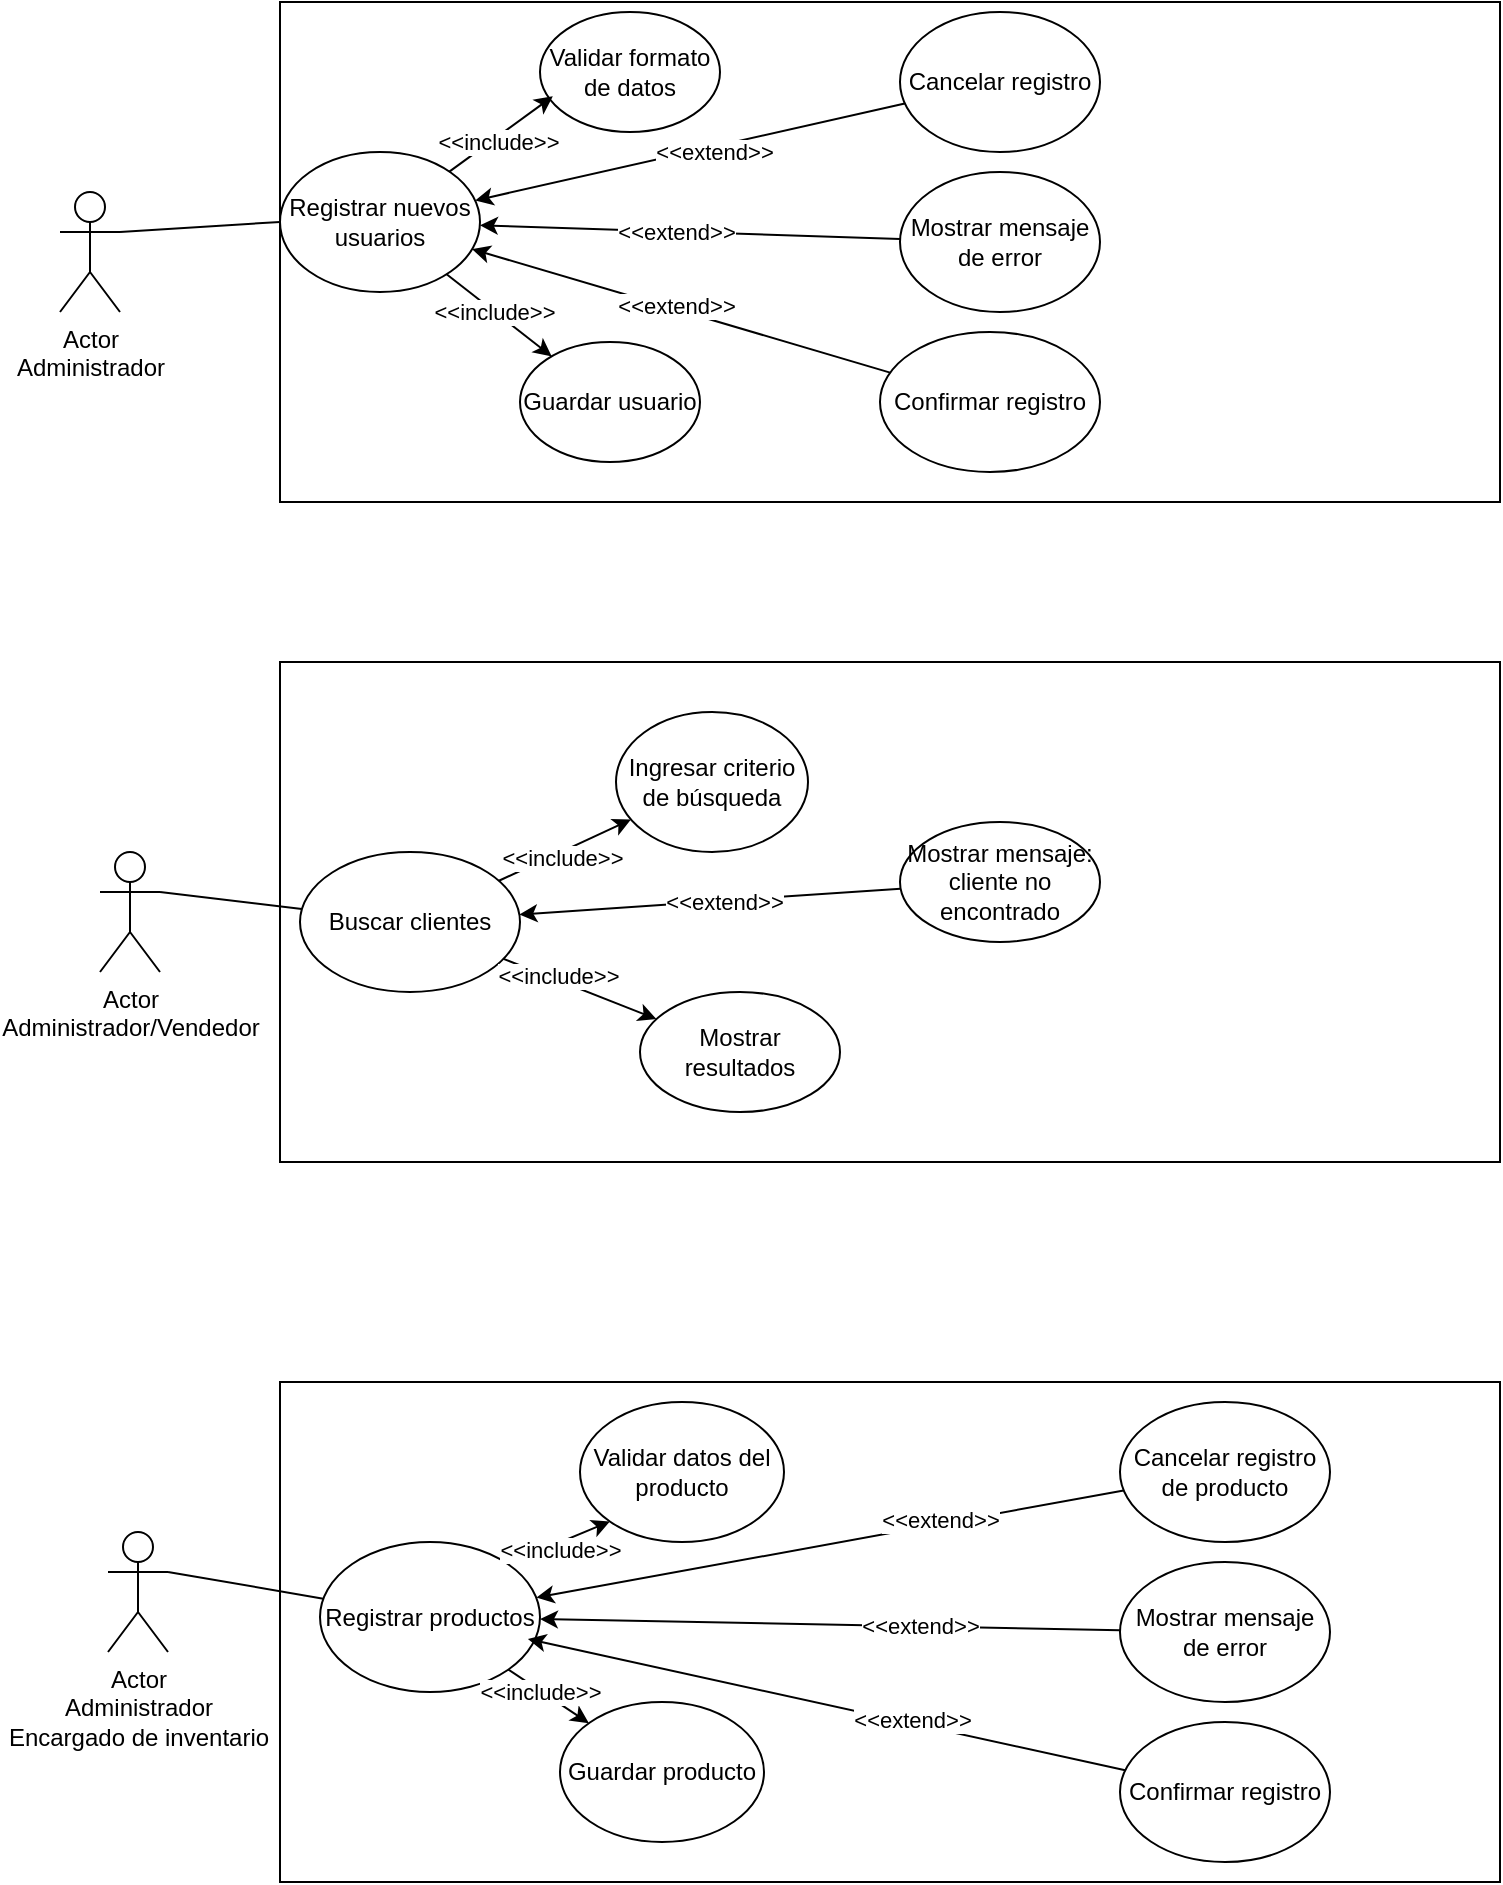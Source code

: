 <mxfile version="27.2.0">
  <diagram name="Página-1" id="ISo2dXDHXBwvpBjVuRaB">
    <mxGraphModel dx="1389" dy="712" grid="1" gridSize="10" guides="1" tooltips="1" connect="1" arrows="1" fold="1" page="1" pageScale="1" pageWidth="827" pageHeight="1169" math="0" shadow="0">
      <root>
        <mxCell id="0" />
        <mxCell id="1" parent="0" />
        <mxCell id="gBDfN3sFQfZ7zQL6gGXk-1" value="Actor&lt;div&gt;Administrador&lt;/div&gt;" style="shape=umlActor;verticalLabelPosition=bottom;verticalAlign=top;html=1;outlineConnect=0;" vertex="1" parent="1">
          <mxGeometry x="40" y="145" width="30" height="60" as="geometry" />
        </mxCell>
        <mxCell id="gBDfN3sFQfZ7zQL6gGXk-4" value="" style="rounded=0;whiteSpace=wrap;html=1;" vertex="1" parent="1">
          <mxGeometry x="150" y="50" width="610" height="250" as="geometry" />
        </mxCell>
        <mxCell id="gBDfN3sFQfZ7zQL6gGXk-7" value="" style="endArrow=none;html=1;rounded=0;exitX=1;exitY=0.333;exitDx=0;exitDy=0;exitPerimeter=0;entryX=0;entryY=0.5;entryDx=0;entryDy=0;" edge="1" parent="1" source="gBDfN3sFQfZ7zQL6gGXk-1" target="gBDfN3sFQfZ7zQL6gGXk-8">
          <mxGeometry width="50" height="50" relative="1" as="geometry">
            <mxPoint x="80" y="205" as="sourcePoint" />
            <mxPoint x="130" y="155" as="targetPoint" />
            <Array as="points" />
          </mxGeometry>
        </mxCell>
        <mxCell id="gBDfN3sFQfZ7zQL6gGXk-8" value="Registrar nuevos usuarios" style="ellipse;whiteSpace=wrap;html=1;" vertex="1" parent="1">
          <mxGeometry x="150" y="125" width="100" height="70" as="geometry" />
        </mxCell>
        <mxCell id="gBDfN3sFQfZ7zQL6gGXk-11" value="Guardar usuario" style="ellipse;whiteSpace=wrap;html=1;shadow=0;" vertex="1" parent="1">
          <mxGeometry x="270" y="220" width="90" height="60" as="geometry" />
        </mxCell>
        <mxCell id="gBDfN3sFQfZ7zQL6gGXk-12" value="Validar formato de datos" style="ellipse;whiteSpace=wrap;html=1;" vertex="1" parent="1">
          <mxGeometry x="280" y="55" width="90" height="60" as="geometry" />
        </mxCell>
        <mxCell id="gBDfN3sFQfZ7zQL6gGXk-13" value="" style="endArrow=classic;html=1;rounded=0;entryX=0.071;entryY=0.703;entryDx=0;entryDy=0;entryPerimeter=0;" edge="1" parent="1" source="gBDfN3sFQfZ7zQL6gGXk-8" target="gBDfN3sFQfZ7zQL6gGXk-12">
          <mxGeometry width="50" height="50" relative="1" as="geometry">
            <mxPoint x="250" y="155" as="sourcePoint" />
            <mxPoint x="300" y="105" as="targetPoint" />
            <Array as="points" />
          </mxGeometry>
        </mxCell>
        <mxCell id="gBDfN3sFQfZ7zQL6gGXk-14" value="&amp;lt;&amp;lt;include&amp;gt;&amp;gt;" style="edgeLabel;html=1;align=center;verticalAlign=middle;resizable=0;points=[];" vertex="1" connectable="0" parent="gBDfN3sFQfZ7zQL6gGXk-13">
          <mxGeometry x="-0.104" y="-2" relative="1" as="geometry">
            <mxPoint as="offset" />
          </mxGeometry>
        </mxCell>
        <mxCell id="gBDfN3sFQfZ7zQL6gGXk-15" value="" style="endArrow=classic;html=1;rounded=0;" edge="1" parent="1" source="gBDfN3sFQfZ7zQL6gGXk-8" target="gBDfN3sFQfZ7zQL6gGXk-11">
          <mxGeometry width="50" height="50" relative="1" as="geometry">
            <mxPoint x="230" y="215" as="sourcePoint" />
            <mxPoint x="280" y="165" as="targetPoint" />
            <Array as="points" />
          </mxGeometry>
        </mxCell>
        <mxCell id="gBDfN3sFQfZ7zQL6gGXk-16" value="&amp;lt;&amp;lt;include&amp;gt;&amp;gt;" style="edgeLabel;html=1;align=center;verticalAlign=middle;resizable=0;points=[];" vertex="1" connectable="0" parent="gBDfN3sFQfZ7zQL6gGXk-15">
          <mxGeometry x="-0.108" relative="1" as="geometry">
            <mxPoint as="offset" />
          </mxGeometry>
        </mxCell>
        <mxCell id="gBDfN3sFQfZ7zQL6gGXk-17" value="Cancelar registro" style="ellipse;whiteSpace=wrap;html=1;" vertex="1" parent="1">
          <mxGeometry x="460" y="55" width="100" height="70" as="geometry" />
        </mxCell>
        <mxCell id="gBDfN3sFQfZ7zQL6gGXk-18" value="Confirmar registro" style="ellipse;whiteSpace=wrap;html=1;" vertex="1" parent="1">
          <mxGeometry x="450" y="215" width="110" height="70" as="geometry" />
        </mxCell>
        <mxCell id="gBDfN3sFQfZ7zQL6gGXk-19" value="Mostrar mensaje de error" style="ellipse;whiteSpace=wrap;html=1;" vertex="1" parent="1">
          <mxGeometry x="460" y="135" width="100" height="70" as="geometry" />
        </mxCell>
        <mxCell id="gBDfN3sFQfZ7zQL6gGXk-20" value="" style="endArrow=classic;html=1;rounded=0;" edge="1" parent="1" source="gBDfN3sFQfZ7zQL6gGXk-18" target="gBDfN3sFQfZ7zQL6gGXk-8">
          <mxGeometry width="50" height="50" relative="1" as="geometry">
            <mxPoint x="390" y="205" as="sourcePoint" />
            <mxPoint x="440" y="155" as="targetPoint" />
          </mxGeometry>
        </mxCell>
        <mxCell id="gBDfN3sFQfZ7zQL6gGXk-21" value="&amp;lt;&amp;lt;extend&amp;gt;&amp;gt;" style="edgeLabel;html=1;align=center;verticalAlign=middle;resizable=0;points=[];" vertex="1" connectable="0" parent="gBDfN3sFQfZ7zQL6gGXk-20">
          <mxGeometry x="0.039" y="-2" relative="1" as="geometry">
            <mxPoint as="offset" />
          </mxGeometry>
        </mxCell>
        <mxCell id="gBDfN3sFQfZ7zQL6gGXk-22" value="" style="endArrow=classic;html=1;rounded=0;" edge="1" parent="1" source="gBDfN3sFQfZ7zQL6gGXk-19" target="gBDfN3sFQfZ7zQL6gGXk-8">
          <mxGeometry width="50" height="50" relative="1" as="geometry">
            <mxPoint x="390" y="205" as="sourcePoint" />
            <mxPoint x="440" y="155" as="targetPoint" />
          </mxGeometry>
        </mxCell>
        <mxCell id="gBDfN3sFQfZ7zQL6gGXk-23" value="&amp;lt;&amp;lt;extend&amp;gt;&amp;gt;" style="edgeLabel;html=1;align=center;verticalAlign=middle;resizable=0;points=[];" vertex="1" connectable="0" parent="gBDfN3sFQfZ7zQL6gGXk-22">
          <mxGeometry x="0.067" relative="1" as="geometry">
            <mxPoint as="offset" />
          </mxGeometry>
        </mxCell>
        <mxCell id="gBDfN3sFQfZ7zQL6gGXk-24" value="" style="endArrow=classic;html=1;rounded=0;" edge="1" parent="1" source="gBDfN3sFQfZ7zQL6gGXk-17" target="gBDfN3sFQfZ7zQL6gGXk-8">
          <mxGeometry width="50" height="50" relative="1" as="geometry">
            <mxPoint x="390" y="205" as="sourcePoint" />
            <mxPoint x="440" y="155" as="targetPoint" />
          </mxGeometry>
        </mxCell>
        <mxCell id="gBDfN3sFQfZ7zQL6gGXk-25" value="&amp;lt;&amp;lt;extend&amp;gt;&amp;gt;" style="edgeLabel;html=1;align=center;verticalAlign=middle;resizable=0;points=[];" vertex="1" connectable="0" parent="gBDfN3sFQfZ7zQL6gGXk-24">
          <mxGeometry x="-0.107" y="2" relative="1" as="geometry">
            <mxPoint as="offset" />
          </mxGeometry>
        </mxCell>
        <mxCell id="gBDfN3sFQfZ7zQL6gGXk-26" value="Actor&lt;div&gt;&lt;div&gt;Administrador/Vendedor&lt;/div&gt;&lt;/div&gt;&lt;div&gt;&lt;br&gt;&lt;/div&gt;" style="shape=umlActor;verticalLabelPosition=bottom;verticalAlign=top;html=1;outlineConnect=0;" vertex="1" parent="1">
          <mxGeometry x="60" y="475" width="30" height="60" as="geometry" />
        </mxCell>
        <mxCell id="gBDfN3sFQfZ7zQL6gGXk-27" value="" style="rounded=0;whiteSpace=wrap;html=1;" vertex="1" parent="1">
          <mxGeometry x="150" y="380" width="610" height="250" as="geometry" />
        </mxCell>
        <mxCell id="gBDfN3sFQfZ7zQL6gGXk-28" value="" style="endArrow=none;html=1;rounded=0;exitX=1;exitY=0.333;exitDx=0;exitDy=0;exitPerimeter=0;" edge="1" parent="1" source="gBDfN3sFQfZ7zQL6gGXk-26" target="gBDfN3sFQfZ7zQL6gGXk-48">
          <mxGeometry width="50" height="50" relative="1" as="geometry">
            <mxPoint x="80" y="545" as="sourcePoint" />
            <mxPoint x="150" y="500" as="targetPoint" />
            <Array as="points" />
          </mxGeometry>
        </mxCell>
        <mxCell id="gBDfN3sFQfZ7zQL6gGXk-48" value="Buscar clientes" style="ellipse;whiteSpace=wrap;html=1;" vertex="1" parent="1">
          <mxGeometry x="160" y="475" width="110" height="70" as="geometry" />
        </mxCell>
        <mxCell id="gBDfN3sFQfZ7zQL6gGXk-49" value="Ingresar criterio de búsqueda" style="ellipse;whiteSpace=wrap;html=1;" vertex="1" parent="1">
          <mxGeometry x="318" y="405" width="96" height="70" as="geometry" />
        </mxCell>
        <mxCell id="gBDfN3sFQfZ7zQL6gGXk-50" value="Mostrar resultados" style="ellipse;whiteSpace=wrap;html=1;" vertex="1" parent="1">
          <mxGeometry x="330" y="545" width="100" height="60" as="geometry" />
        </mxCell>
        <mxCell id="gBDfN3sFQfZ7zQL6gGXk-52" value="" style="endArrow=classic;html=1;rounded=0;" edge="1" parent="1" source="gBDfN3sFQfZ7zQL6gGXk-48" target="gBDfN3sFQfZ7zQL6gGXk-50">
          <mxGeometry width="50" height="50" relative="1" as="geometry">
            <mxPoint x="280" y="540" as="sourcePoint" />
            <mxPoint x="330" y="490" as="targetPoint" />
          </mxGeometry>
        </mxCell>
        <mxCell id="gBDfN3sFQfZ7zQL6gGXk-55" value="&amp;lt;&amp;lt;include&amp;gt;&amp;gt;" style="edgeLabel;html=1;align=center;verticalAlign=middle;resizable=0;points=[];" vertex="1" connectable="0" parent="gBDfN3sFQfZ7zQL6gGXk-52">
          <mxGeometry x="-0.316" y="2" relative="1" as="geometry">
            <mxPoint as="offset" />
          </mxGeometry>
        </mxCell>
        <mxCell id="gBDfN3sFQfZ7zQL6gGXk-53" value="" style="endArrow=classic;html=1;rounded=0;" edge="1" parent="1" source="gBDfN3sFQfZ7zQL6gGXk-48" target="gBDfN3sFQfZ7zQL6gGXk-49">
          <mxGeometry width="50" height="50" relative="1" as="geometry">
            <mxPoint x="280" y="540" as="sourcePoint" />
            <mxPoint x="330" y="490" as="targetPoint" />
          </mxGeometry>
        </mxCell>
        <mxCell id="gBDfN3sFQfZ7zQL6gGXk-54" value="&amp;lt;&amp;lt;include&amp;gt;&amp;gt;" style="edgeLabel;html=1;align=center;verticalAlign=middle;resizable=0;points=[];" vertex="1" connectable="0" parent="gBDfN3sFQfZ7zQL6gGXk-53">
          <mxGeometry x="-0.09" y="-3" relative="1" as="geometry">
            <mxPoint as="offset" />
          </mxGeometry>
        </mxCell>
        <mxCell id="gBDfN3sFQfZ7zQL6gGXk-56" value="Mostrar mensaje: cliente no encontrado" style="ellipse;whiteSpace=wrap;html=1;" vertex="1" parent="1">
          <mxGeometry x="460" y="460" width="100" height="60" as="geometry" />
        </mxCell>
        <mxCell id="gBDfN3sFQfZ7zQL6gGXk-57" value="" style="endArrow=classic;html=1;rounded=0;" edge="1" parent="1" source="gBDfN3sFQfZ7zQL6gGXk-56" target="gBDfN3sFQfZ7zQL6gGXk-48">
          <mxGeometry width="50" height="50" relative="1" as="geometry">
            <mxPoint x="280" y="540" as="sourcePoint" />
            <mxPoint x="330" y="490" as="targetPoint" />
            <Array as="points" />
          </mxGeometry>
        </mxCell>
        <mxCell id="gBDfN3sFQfZ7zQL6gGXk-58" value="&amp;lt;&amp;lt;extend&amp;gt;&amp;gt;" style="edgeLabel;html=1;align=center;verticalAlign=middle;resizable=0;points=[];" vertex="1" connectable="0" parent="gBDfN3sFQfZ7zQL6gGXk-57">
          <mxGeometry x="-0.074" relative="1" as="geometry">
            <mxPoint as="offset" />
          </mxGeometry>
        </mxCell>
        <mxCell id="gBDfN3sFQfZ7zQL6gGXk-59" value="Actor&lt;div&gt;Administrador&lt;/div&gt;&lt;div&gt;Encargado de inventario&lt;/div&gt;&lt;div&gt;&lt;br&gt;&lt;/div&gt;" style="shape=umlActor;verticalLabelPosition=bottom;verticalAlign=top;html=1;outlineConnect=0;" vertex="1" parent="1">
          <mxGeometry x="64" y="815" width="30" height="60" as="geometry" />
        </mxCell>
        <mxCell id="gBDfN3sFQfZ7zQL6gGXk-60" value="" style="rounded=0;whiteSpace=wrap;html=1;" vertex="1" parent="1">
          <mxGeometry x="150" y="740" width="610" height="250" as="geometry" />
        </mxCell>
        <mxCell id="gBDfN3sFQfZ7zQL6gGXk-61" value="" style="endArrow=none;html=1;rounded=0;exitX=1;exitY=0.333;exitDx=0;exitDy=0;exitPerimeter=0;" edge="1" parent="1" source="gBDfN3sFQfZ7zQL6gGXk-59" target="gBDfN3sFQfZ7zQL6gGXk-72">
          <mxGeometry width="50" height="50" relative="1" as="geometry">
            <mxPoint x="84" y="885" as="sourcePoint" />
            <mxPoint x="164.926" y="843.604" as="targetPoint" />
            <Array as="points" />
          </mxGeometry>
        </mxCell>
        <mxCell id="gBDfN3sFQfZ7zQL6gGXk-72" value="Registrar productos" style="ellipse;whiteSpace=wrap;html=1;" vertex="1" parent="1">
          <mxGeometry x="170" y="820" width="110" height="75" as="geometry" />
        </mxCell>
        <mxCell id="gBDfN3sFQfZ7zQL6gGXk-73" value="Guardar producto" style="ellipse;whiteSpace=wrap;html=1;" vertex="1" parent="1">
          <mxGeometry x="290" y="900" width="102" height="70" as="geometry" />
        </mxCell>
        <mxCell id="gBDfN3sFQfZ7zQL6gGXk-74" value="Validar datos del producto" style="ellipse;whiteSpace=wrap;html=1;" vertex="1" parent="1">
          <mxGeometry x="300" y="750" width="102" height="70" as="geometry" />
        </mxCell>
        <mxCell id="gBDfN3sFQfZ7zQL6gGXk-75" value="" style="endArrow=classic;html=1;rounded=0;" edge="1" parent="1" source="gBDfN3sFQfZ7zQL6gGXk-72" target="gBDfN3sFQfZ7zQL6gGXk-73">
          <mxGeometry width="50" height="50" relative="1" as="geometry">
            <mxPoint x="240" y="950" as="sourcePoint" />
            <mxPoint x="290" y="900" as="targetPoint" />
          </mxGeometry>
        </mxCell>
        <mxCell id="gBDfN3sFQfZ7zQL6gGXk-78" value="&amp;lt;&amp;lt;include&amp;gt;&amp;gt;" style="edgeLabel;html=1;align=center;verticalAlign=middle;resizable=0;points=[];" vertex="1" connectable="0" parent="gBDfN3sFQfZ7zQL6gGXk-75">
          <mxGeometry x="-0.223" relative="1" as="geometry">
            <mxPoint as="offset" />
          </mxGeometry>
        </mxCell>
        <mxCell id="gBDfN3sFQfZ7zQL6gGXk-76" value="" style="endArrow=classic;html=1;rounded=0;entryX=0;entryY=1;entryDx=0;entryDy=0;exitX=1;exitY=0;exitDx=0;exitDy=0;" edge="1" parent="1" source="gBDfN3sFQfZ7zQL6gGXk-72" target="gBDfN3sFQfZ7zQL6gGXk-74">
          <mxGeometry width="50" height="50" relative="1" as="geometry">
            <mxPoint x="240" y="950" as="sourcePoint" />
            <mxPoint x="290" y="900" as="targetPoint" />
          </mxGeometry>
        </mxCell>
        <mxCell id="gBDfN3sFQfZ7zQL6gGXk-77" value="&amp;lt;&amp;lt;include&amp;gt;&amp;gt;" style="edgeLabel;html=1;align=center;verticalAlign=middle;resizable=0;points=[];" vertex="1" connectable="0" parent="gBDfN3sFQfZ7zQL6gGXk-76">
          <mxGeometry x="-0.046" y="-3" relative="1" as="geometry">
            <mxPoint as="offset" />
          </mxGeometry>
        </mxCell>
        <mxCell id="gBDfN3sFQfZ7zQL6gGXk-79" value="Mostrar mensaje de error" style="ellipse;whiteSpace=wrap;html=1;" vertex="1" parent="1">
          <mxGeometry x="570" y="830" width="105" height="70" as="geometry" />
        </mxCell>
        <mxCell id="gBDfN3sFQfZ7zQL6gGXk-80" value="Confirmar registro" style="ellipse;whiteSpace=wrap;html=1;" vertex="1" parent="1">
          <mxGeometry x="570" y="910" width="105" height="70" as="geometry" />
        </mxCell>
        <mxCell id="gBDfN3sFQfZ7zQL6gGXk-81" value="Cancelar registro de producto" style="ellipse;whiteSpace=wrap;html=1;" vertex="1" parent="1">
          <mxGeometry x="570" y="750" width="105" height="70" as="geometry" />
        </mxCell>
        <mxCell id="gBDfN3sFQfZ7zQL6gGXk-83" value="" style="endArrow=classic;html=1;rounded=0;entryX=0.945;entryY=0.647;entryDx=0;entryDy=0;entryPerimeter=0;" edge="1" parent="1" source="gBDfN3sFQfZ7zQL6gGXk-80" target="gBDfN3sFQfZ7zQL6gGXk-72">
          <mxGeometry width="50" height="50" relative="1" as="geometry">
            <mxPoint x="460" y="920" as="sourcePoint" />
            <mxPoint x="510" y="870" as="targetPoint" />
          </mxGeometry>
        </mxCell>
        <mxCell id="gBDfN3sFQfZ7zQL6gGXk-88" value="&amp;lt;&amp;lt;extend&amp;gt;&amp;gt;" style="edgeLabel;html=1;align=center;verticalAlign=middle;resizable=0;points=[];" vertex="1" connectable="0" parent="gBDfN3sFQfZ7zQL6gGXk-83">
          <mxGeometry x="-0.29" y="-2" relative="1" as="geometry">
            <mxPoint x="-1" as="offset" />
          </mxGeometry>
        </mxCell>
        <mxCell id="gBDfN3sFQfZ7zQL6gGXk-84" value="" style="endArrow=classic;html=1;rounded=0;" edge="1" parent="1" source="gBDfN3sFQfZ7zQL6gGXk-79" target="gBDfN3sFQfZ7zQL6gGXk-72">
          <mxGeometry width="50" height="50" relative="1" as="geometry">
            <mxPoint x="240" y="950" as="sourcePoint" />
            <mxPoint x="290" y="900" as="targetPoint" />
            <Array as="points" />
          </mxGeometry>
        </mxCell>
        <mxCell id="gBDfN3sFQfZ7zQL6gGXk-87" value="&amp;lt;&amp;lt;extend&amp;gt;&amp;gt;" style="edgeLabel;html=1;align=center;verticalAlign=middle;resizable=0;points=[];" vertex="1" connectable="0" parent="gBDfN3sFQfZ7zQL6gGXk-84">
          <mxGeometry x="-0.308" relative="1" as="geometry">
            <mxPoint as="offset" />
          </mxGeometry>
        </mxCell>
        <mxCell id="gBDfN3sFQfZ7zQL6gGXk-85" value="" style="endArrow=classic;html=1;rounded=0;" edge="1" parent="1" source="gBDfN3sFQfZ7zQL6gGXk-81" target="gBDfN3sFQfZ7zQL6gGXk-72">
          <mxGeometry width="50" height="50" relative="1" as="geometry">
            <mxPoint x="460" y="810" as="sourcePoint" />
            <mxPoint x="510" y="760" as="targetPoint" />
          </mxGeometry>
        </mxCell>
        <mxCell id="gBDfN3sFQfZ7zQL6gGXk-86" value="&amp;lt;&amp;lt;extend&amp;gt;&amp;gt;" style="edgeLabel;html=1;align=center;verticalAlign=middle;resizable=0;points=[];" vertex="1" connectable="0" parent="gBDfN3sFQfZ7zQL6gGXk-85">
          <mxGeometry x="-0.37" y="-2" relative="1" as="geometry">
            <mxPoint x="1" as="offset" />
          </mxGeometry>
        </mxCell>
      </root>
    </mxGraphModel>
  </diagram>
</mxfile>
